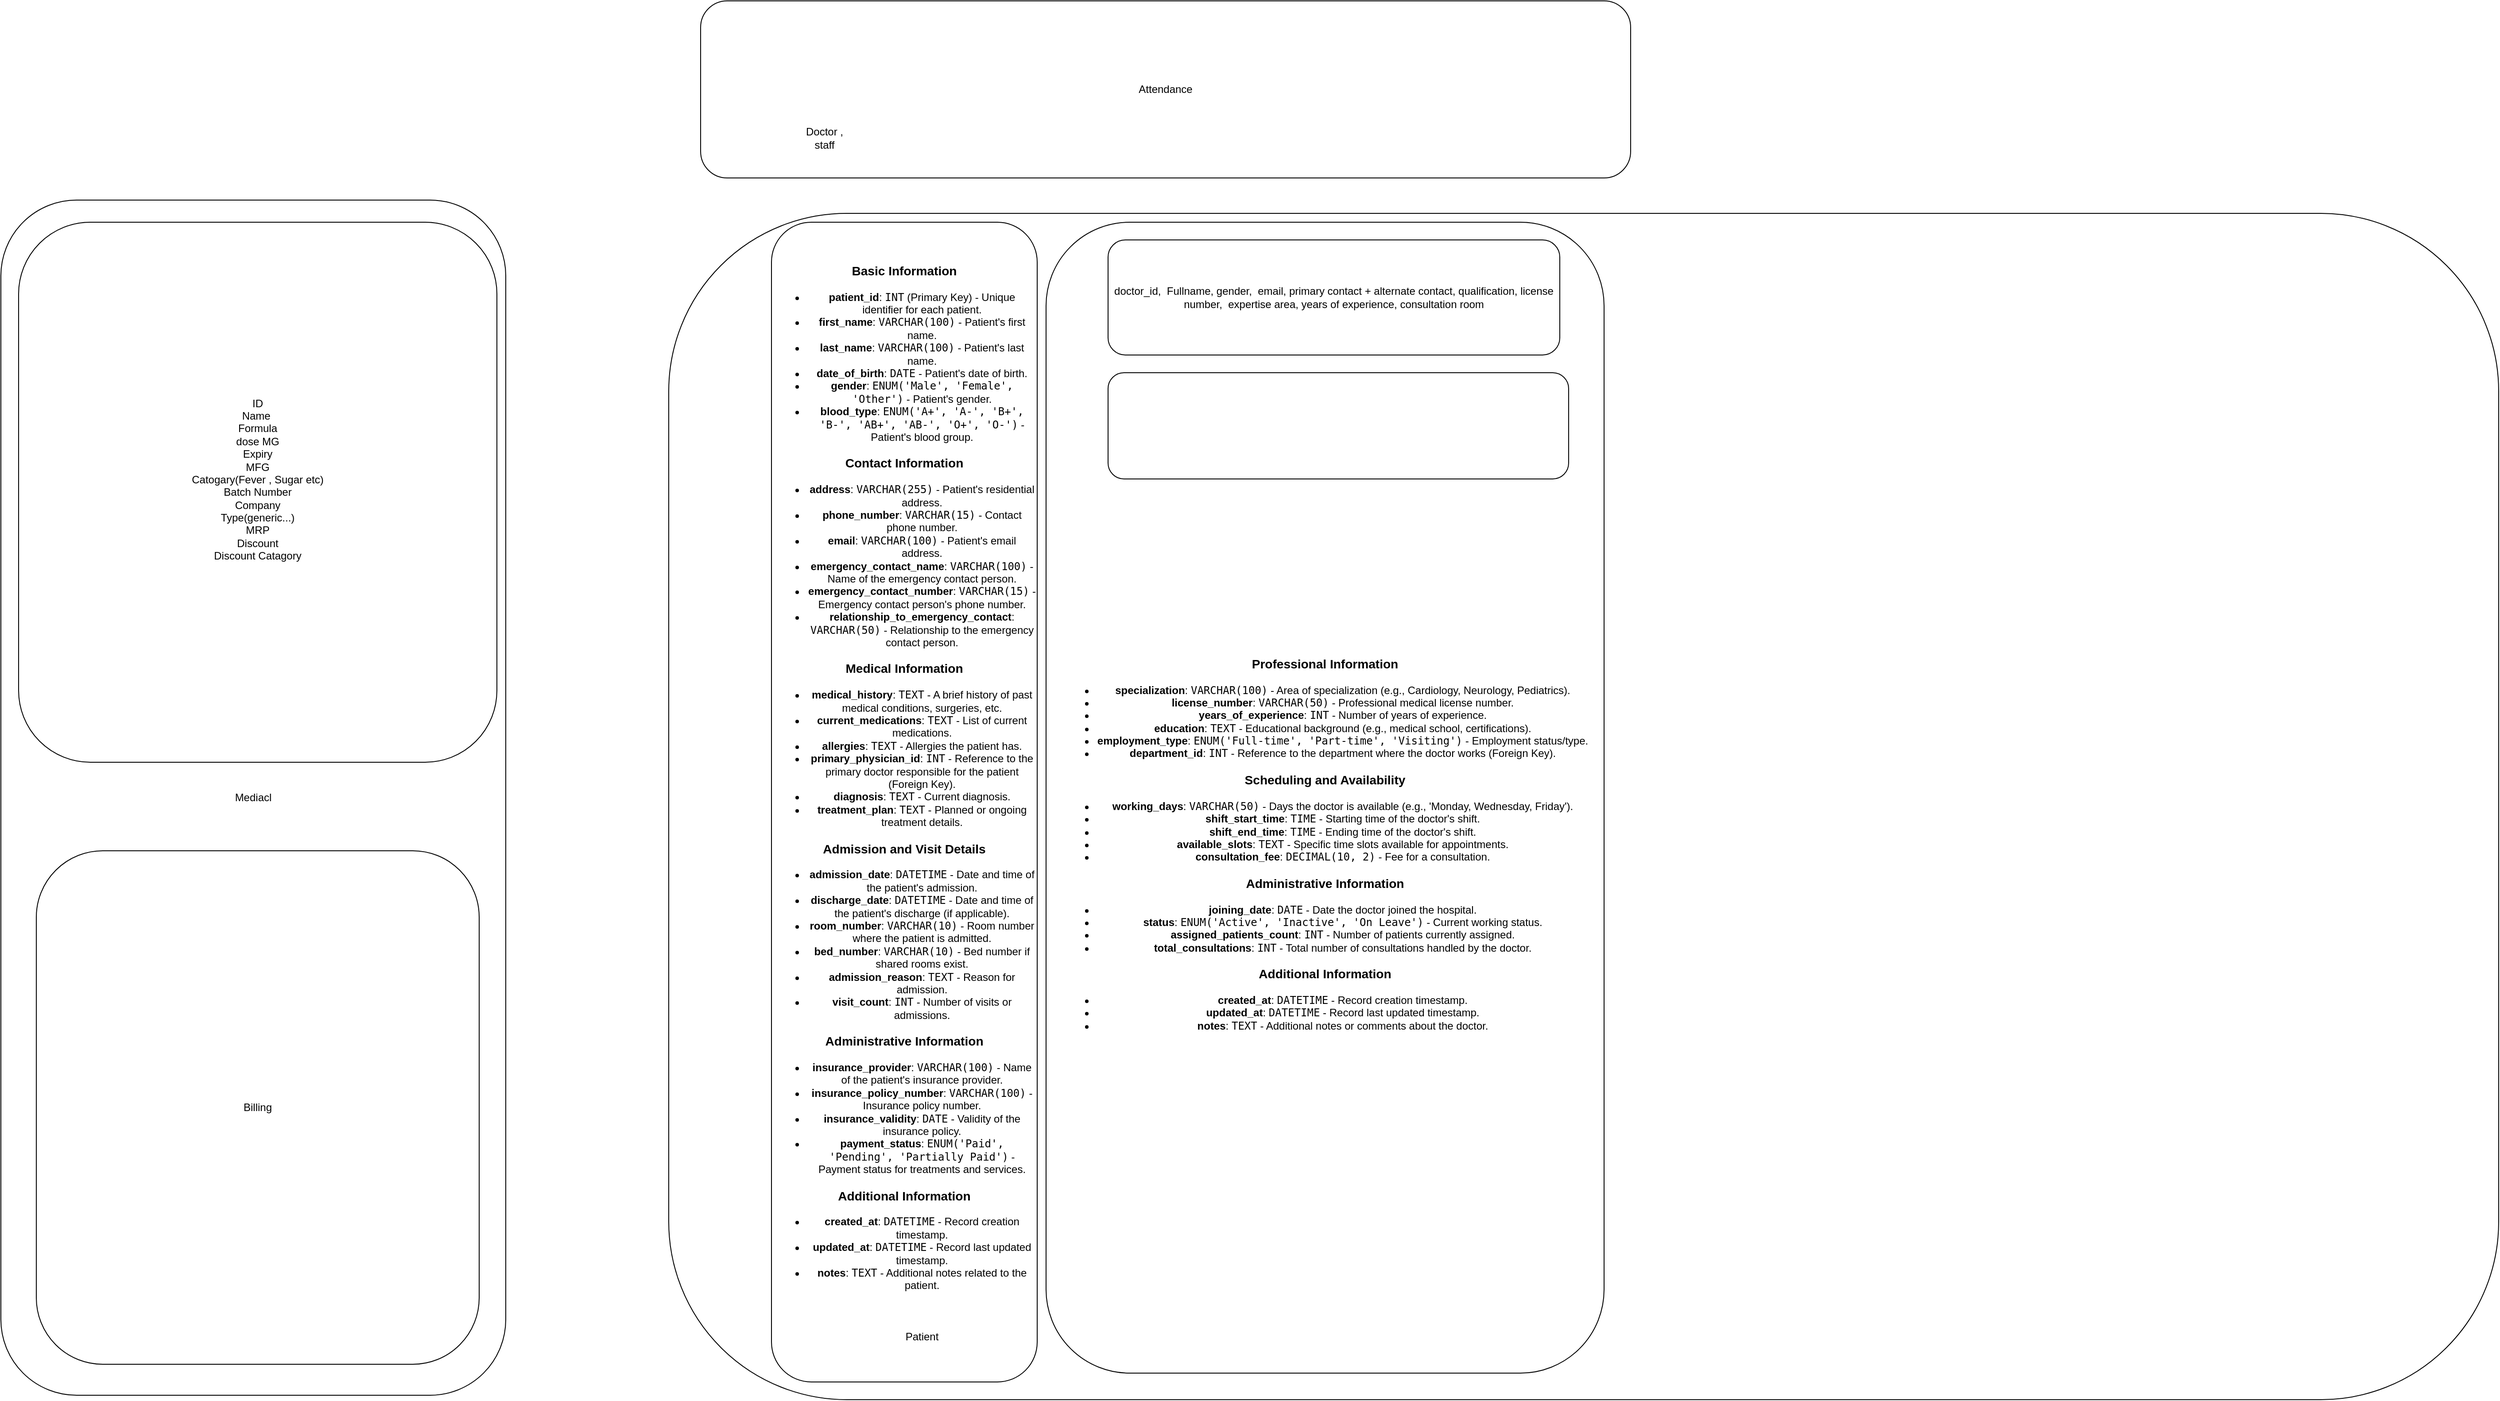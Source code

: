 <mxfile version="24.7.6">
  <diagram name="Page-1" id="4kT7j9iofxSagFXIAuhK">
    <mxGraphModel dx="2876" dy="1037" grid="1" gridSize="10" guides="1" tooltips="1" connect="1" arrows="1" fold="1" page="1" pageScale="1" pageWidth="827" pageHeight="1169" math="0" shadow="0">
      <root>
        <mxCell id="0" />
        <mxCell id="1" parent="0" />
        <mxCell id="49ff9E6S2yJVr9YKfATN-1" value="Mediacl" style="rounded=1;whiteSpace=wrap;html=1;" vertex="1" parent="1">
          <mxGeometry x="-580" y="295" width="570" height="1350" as="geometry" />
        </mxCell>
        <mxCell id="49ff9E6S2yJVr9YKfATN-2" value="Attendance" style="rounded=1;whiteSpace=wrap;html=1;" vertex="1" parent="1">
          <mxGeometry x="210" y="70" width="1050" height="200" as="geometry" />
        </mxCell>
        <mxCell id="49ff9E6S2yJVr9YKfATN-3" value="" style="rounded=1;whiteSpace=wrap;html=1;" vertex="1" parent="1">
          <mxGeometry x="174" y="310" width="2066" height="1340" as="geometry" />
        </mxCell>
        <mxCell id="49ff9E6S2yJVr9YKfATN-4" value="&lt;div&gt;ID&lt;/div&gt;Name&amp;nbsp;&lt;br&gt;Formula&lt;br&gt;dose MG&lt;div&gt;Expiry&lt;br&gt;MFG&lt;br&gt;Catogary(Fever , Sugar etc)&lt;br&gt;Batch Number&lt;br&gt;Company&lt;br&gt;Type(generic...)&lt;/div&gt;&lt;div&gt;MRP&lt;br&gt;Discount&lt;br&gt;Discount Catagory&lt;br&gt;&lt;br&gt;&lt;br&gt;&lt;/div&gt;" style="rounded=1;whiteSpace=wrap;html=1;" vertex="1" parent="1">
          <mxGeometry x="-560" y="320" width="540" height="610" as="geometry" />
        </mxCell>
        <mxCell id="49ff9E6S2yJVr9YKfATN-5" value="Billing" style="rounded=1;whiteSpace=wrap;html=1;" vertex="1" parent="1">
          <mxGeometry x="-540" y="1030" width="500" height="580" as="geometry" />
        </mxCell>
        <mxCell id="49ff9E6S2yJVr9YKfATN-7" value="Doctor , staff" style="text;html=1;align=center;verticalAlign=middle;whiteSpace=wrap;rounded=0;" vertex="1" parent="1">
          <mxGeometry x="320" y="210" width="60" height="30" as="geometry" />
        </mxCell>
        <mxCell id="49ff9E6S2yJVr9YKfATN-8" value="&lt;h3&gt;Basic Information&lt;/h3&gt;&lt;ul&gt;&lt;li&gt;&lt;strong&gt;patient_id&lt;/strong&gt;: &lt;code&gt;INT&lt;/code&gt; (Primary Key) - Unique identifier for each patient.&lt;/li&gt;&lt;li&gt;&lt;strong&gt;first_name&lt;/strong&gt;: &lt;code&gt;VARCHAR(100)&lt;/code&gt; - Patient&#39;s first name.&lt;/li&gt;&lt;li&gt;&lt;strong&gt;last_name&lt;/strong&gt;: &lt;code&gt;VARCHAR(100)&lt;/code&gt; - Patient&#39;s last name.&lt;/li&gt;&lt;li&gt;&lt;strong&gt;date_of_birth&lt;/strong&gt;: &lt;code&gt;DATE&lt;/code&gt; - Patient&#39;s date of birth.&lt;/li&gt;&lt;li&gt;&lt;strong&gt;gender&lt;/strong&gt;: &lt;code&gt;ENUM(&#39;Male&#39;, &#39;Female&#39;, &#39;Other&#39;)&lt;/code&gt; - Patient&#39;s gender.&lt;/li&gt;&lt;li&gt;&lt;strong&gt;blood_type&lt;/strong&gt;: &lt;code&gt;ENUM(&#39;A+&#39;, &#39;A-&#39;, &#39;B+&#39;, &#39;B-&#39;, &#39;AB+&#39;, &#39;AB-&#39;, &#39;O+&#39;, &#39;O-&#39;)&lt;/code&gt; - Patient&#39;s blood group.&lt;/li&gt;&lt;/ul&gt;&lt;h3&gt;Contact Information&lt;/h3&gt;&lt;ul&gt;&lt;li&gt;&lt;strong&gt;address&lt;/strong&gt;: &lt;code&gt;VARCHAR(255)&lt;/code&gt; - Patient&#39;s residential address.&lt;/li&gt;&lt;li&gt;&lt;strong&gt;phone_number&lt;/strong&gt;: &lt;code&gt;VARCHAR(15)&lt;/code&gt; - Contact phone number.&lt;/li&gt;&lt;li&gt;&lt;strong&gt;email&lt;/strong&gt;: &lt;code&gt;VARCHAR(100)&lt;/code&gt; - Patient&#39;s email address.&lt;/li&gt;&lt;li&gt;&lt;strong&gt;emergency_contact_name&lt;/strong&gt;: &lt;code&gt;VARCHAR(100)&lt;/code&gt; - Name of the emergency contact person.&lt;/li&gt;&lt;li&gt;&lt;strong&gt;emergency_contact_number&lt;/strong&gt;: &lt;code&gt;VARCHAR(15)&lt;/code&gt; - Emergency contact person&#39;s phone number.&lt;/li&gt;&lt;li&gt;&lt;strong&gt;relationship_to_emergency_contact&lt;/strong&gt;: &lt;code&gt;VARCHAR(50)&lt;/code&gt; - Relationship to the emergency contact person.&lt;/li&gt;&lt;/ul&gt;&lt;h3&gt;Medical Information&lt;/h3&gt;&lt;ul&gt;&lt;li&gt;&lt;strong&gt;medical_history&lt;/strong&gt;: &lt;code&gt;TEXT&lt;/code&gt; - A brief history of past medical conditions, surgeries, etc.&lt;/li&gt;&lt;li&gt;&lt;strong&gt;current_medications&lt;/strong&gt;: &lt;code&gt;TEXT&lt;/code&gt; - List of current medications.&lt;/li&gt;&lt;li&gt;&lt;strong&gt;allergies&lt;/strong&gt;: &lt;code&gt;TEXT&lt;/code&gt; - Allergies the patient has.&lt;/li&gt;&lt;li&gt;&lt;strong&gt;primary_physician_id&lt;/strong&gt;: &lt;code&gt;INT&lt;/code&gt; - Reference to the primary doctor responsible for the patient (Foreign Key).&lt;/li&gt;&lt;li&gt;&lt;strong&gt;diagnosis&lt;/strong&gt;: &lt;code&gt;TEXT&lt;/code&gt; - Current diagnosis.&lt;/li&gt;&lt;li&gt;&lt;strong&gt;treatment_plan&lt;/strong&gt;: &lt;code&gt;TEXT&lt;/code&gt; - Planned or ongoing treatment details.&lt;/li&gt;&lt;/ul&gt;&lt;h3&gt;Admission and Visit Details&lt;/h3&gt;&lt;ul&gt;&lt;li&gt;&lt;strong&gt;admission_date&lt;/strong&gt;: &lt;code&gt;DATETIME&lt;/code&gt; - Date and time of the patient&#39;s admission.&lt;/li&gt;&lt;li&gt;&lt;strong&gt;discharge_date&lt;/strong&gt;: &lt;code&gt;DATETIME&lt;/code&gt; - Date and time of the patient&#39;s discharge (if applicable).&lt;/li&gt;&lt;li&gt;&lt;strong&gt;room_number&lt;/strong&gt;: &lt;code&gt;VARCHAR(10)&lt;/code&gt; - Room number where the patient is admitted.&lt;/li&gt;&lt;li&gt;&lt;strong&gt;bed_number&lt;/strong&gt;: &lt;code&gt;VARCHAR(10)&lt;/code&gt; - Bed number if shared rooms exist.&lt;/li&gt;&lt;li&gt;&lt;strong&gt;admission_reason&lt;/strong&gt;: &lt;code&gt;TEXT&lt;/code&gt; - Reason for admission.&lt;/li&gt;&lt;li&gt;&lt;strong&gt;visit_count&lt;/strong&gt;: &lt;code&gt;INT&lt;/code&gt; - Number of visits or admissions.&lt;/li&gt;&lt;/ul&gt;&lt;h3&gt;Administrative Information&lt;/h3&gt;&lt;ul&gt;&lt;li&gt;&lt;strong&gt;insurance_provider&lt;/strong&gt;: &lt;code&gt;VARCHAR(100)&lt;/code&gt; - Name of the patient&#39;s insurance provider.&lt;/li&gt;&lt;li&gt;&lt;strong&gt;insurance_policy_number&lt;/strong&gt;: &lt;code&gt;VARCHAR(100)&lt;/code&gt; - Insurance policy number.&lt;/li&gt;&lt;li&gt;&lt;strong&gt;insurance_validity&lt;/strong&gt;: &lt;code&gt;DATE&lt;/code&gt; - Validity of the insurance policy.&lt;/li&gt;&lt;li&gt;&lt;strong&gt;payment_status&lt;/strong&gt;: &lt;code&gt;ENUM(&#39;Paid&#39;, &#39;Pending&#39;, &#39;Partially Paid&#39;)&lt;/code&gt; - Payment status for treatments and services.&lt;/li&gt;&lt;/ul&gt;&lt;h3&gt;Additional Information&lt;/h3&gt;&lt;ul&gt;&lt;li&gt;&lt;strong&gt;created_at&lt;/strong&gt;: &lt;code&gt;DATETIME&lt;/code&gt; - Record creation timestamp.&lt;/li&gt;&lt;li&gt;&lt;strong&gt;updated_at&lt;/strong&gt;: &lt;code&gt;DATETIME&lt;/code&gt; - Record last updated timestamp.&lt;/li&gt;&lt;li&gt;&lt;strong&gt;notes&lt;/strong&gt;: &lt;code&gt;TEXT&lt;/code&gt; - Additional notes related to the patient.&lt;br&gt;&lt;br&gt;&lt;br&gt;&lt;br&gt;Patient&lt;/li&gt;&lt;/ul&gt;" style="rounded=1;whiteSpace=wrap;html=1;" vertex="1" parent="1">
          <mxGeometry x="290" y="320" width="300" height="1310" as="geometry" />
        </mxCell>
        <mxCell id="49ff9E6S2yJVr9YKfATN-9" value="&lt;br&gt;&lt;br&gt;&lt;br&gt;&lt;br&gt;&lt;br&gt;&lt;h3&gt;&lt;br&gt;&lt;/h3&gt;&lt;h3&gt;Professional Information&lt;/h3&gt;&lt;ul&gt;&lt;li&gt;&lt;strong&gt;specialization&lt;/strong&gt;: &lt;code&gt;VARCHAR(100)&lt;/code&gt; - Area of specialization (e.g., Cardiology, Neurology, Pediatrics).&lt;/li&gt;&lt;li&gt;&lt;strong&gt;license_number&lt;/strong&gt;: &lt;code&gt;VARCHAR(50)&lt;/code&gt; - Professional medical license number.&lt;/li&gt;&lt;li&gt;&lt;strong&gt;years_of_experience&lt;/strong&gt;: &lt;code&gt;INT&lt;/code&gt; - Number of years of experience.&lt;/li&gt;&lt;li&gt;&lt;strong&gt;education&lt;/strong&gt;: &lt;code&gt;TEXT&lt;/code&gt; - Educational background (e.g., medical school, certifications).&lt;/li&gt;&lt;li&gt;&lt;strong&gt;employment_type&lt;/strong&gt;: &lt;code&gt;ENUM(&#39;Full-time&#39;, &#39;Part-time&#39;, &#39;Visiting&#39;)&lt;/code&gt; - Employment status/type.&lt;/li&gt;&lt;li&gt;&lt;strong&gt;department_id&lt;/strong&gt;: &lt;code&gt;INT&lt;/code&gt; - Reference to the department where the doctor works (Foreign Key).&lt;/li&gt;&lt;/ul&gt;&lt;h3&gt;Scheduling and Availability&lt;/h3&gt;&lt;ul&gt;&lt;li&gt;&lt;strong&gt;working_days&lt;/strong&gt;: &lt;code&gt;VARCHAR(50)&lt;/code&gt; - Days the doctor is available (e.g., &#39;Monday, Wednesday, Friday&#39;).&lt;/li&gt;&lt;li&gt;&lt;strong&gt;shift_start_time&lt;/strong&gt;: &lt;code&gt;TIME&lt;/code&gt; - Starting time of the doctor&#39;s shift.&lt;/li&gt;&lt;li&gt;&lt;strong&gt;shift_end_time&lt;/strong&gt;: &lt;code&gt;TIME&lt;/code&gt; - Ending time of the doctor&#39;s shift.&lt;/li&gt;&lt;li&gt;&lt;strong&gt;available_slots&lt;/strong&gt;: &lt;code&gt;TEXT&lt;/code&gt; - Specific time slots available for appointments.&lt;/li&gt;&lt;li&gt;&lt;strong&gt;consultation_fee&lt;/strong&gt;: &lt;code&gt;DECIMAL(10, 2)&lt;/code&gt; - Fee for a consultation.&lt;/li&gt;&lt;/ul&gt;&lt;h3&gt;Administrative Information&lt;/h3&gt;&lt;ul&gt;&lt;li&gt;&lt;strong&gt;joining_date&lt;/strong&gt;: &lt;code&gt;DATE&lt;/code&gt; - Date the doctor joined the hospital.&lt;/li&gt;&lt;li&gt;&lt;strong&gt;status&lt;/strong&gt;: &lt;code&gt;ENUM(&#39;Active&#39;, &#39;Inactive&#39;, &#39;On Leave&#39;)&lt;/code&gt; - Current working status.&lt;/li&gt;&lt;li&gt;&lt;strong&gt;assigned_patients_count&lt;/strong&gt;: &lt;code&gt;INT&lt;/code&gt; - Number of patients currently assigned.&lt;/li&gt;&lt;li&gt;&lt;strong&gt;total_consultations&lt;/strong&gt;: &lt;code&gt;INT&lt;/code&gt; - Total number of consultations handled by the doctor.&lt;/li&gt;&lt;/ul&gt;&lt;h3&gt;Additional Information&lt;/h3&gt;&lt;ul&gt;&lt;li&gt;&lt;strong&gt;created_at&lt;/strong&gt;: &lt;code&gt;DATETIME&lt;/code&gt; - Record creation timestamp.&lt;/li&gt;&lt;li&gt;&lt;strong&gt;updated_at&lt;/strong&gt;: &lt;code&gt;DATETIME&lt;/code&gt; - Record last updated timestamp.&lt;/li&gt;&lt;li&gt;&lt;strong&gt;notes&lt;/strong&gt;: &lt;code&gt;TEXT&lt;/code&gt; - Additional notes or comments about the doctor.&lt;/li&gt;&lt;/ul&gt;" style="rounded=1;whiteSpace=wrap;html=1;" vertex="1" parent="1">
          <mxGeometry x="600" y="320" width="630" height="1300" as="geometry" />
        </mxCell>
        <mxCell id="49ff9E6S2yJVr9YKfATN-10" value="doctor_id,&amp;nbsp; Fullname, gender,&amp;nbsp; email, primary contact + alternate contact, qualification, license number,&amp;nbsp; expertise area, years of experience, consultation room" style="rounded=1;whiteSpace=wrap;html=1;" vertex="1" parent="1">
          <mxGeometry x="670" y="340" width="510" height="130" as="geometry" />
        </mxCell>
        <mxCell id="49ff9E6S2yJVr9YKfATN-11" value="" style="rounded=1;whiteSpace=wrap;html=1;" vertex="1" parent="1">
          <mxGeometry x="670" y="490" width="520" height="120" as="geometry" />
        </mxCell>
      </root>
    </mxGraphModel>
  </diagram>
</mxfile>
